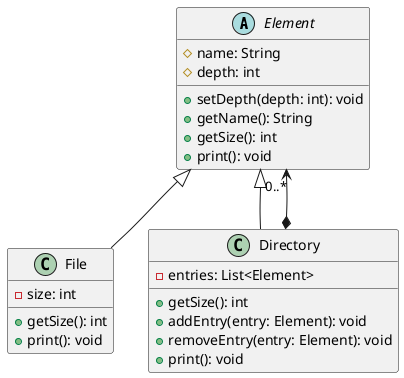 @startuml
abstract class Element {
  #name: String
  #depth: int

  +setDepth(depth: int): void
  +getName(): String
  +getSize(): int
  +print(): void
}

class File {
  -size: int

  +getSize(): int
  +print(): void
}

class Directory {
  -entries: List<Element>

  +getSize(): int
  +addEntry(entry: Element): void
  +removeEntry(entry: Element): void
  +print(): void
}

Element <|-- File
Element <|-- Directory
Element "0..*" <--* Directory
@enduml